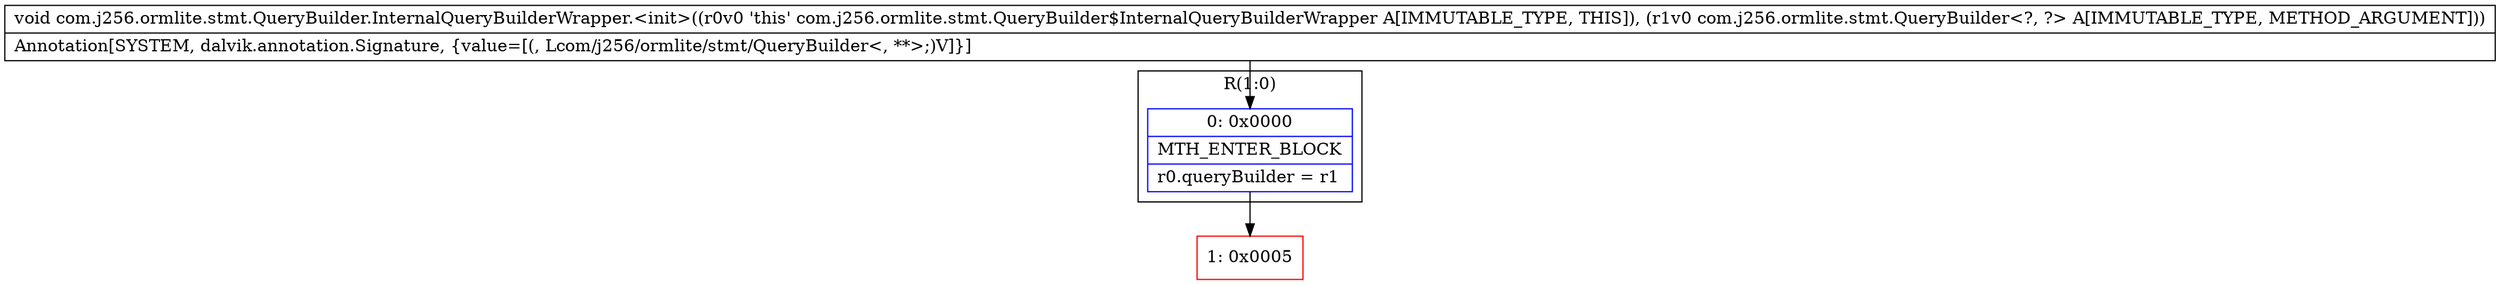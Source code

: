 digraph "CFG forcom.j256.ormlite.stmt.QueryBuilder.InternalQueryBuilderWrapper.\<init\>(Lcom\/j256\/ormlite\/stmt\/QueryBuilder;)V" {
subgraph cluster_Region_410704078 {
label = "R(1:0)";
node [shape=record,color=blue];
Node_0 [shape=record,label="{0\:\ 0x0000|MTH_ENTER_BLOCK\l|r0.queryBuilder = r1\l}"];
}
Node_1 [shape=record,color=red,label="{1\:\ 0x0005}"];
MethodNode[shape=record,label="{void com.j256.ormlite.stmt.QueryBuilder.InternalQueryBuilderWrapper.\<init\>((r0v0 'this' com.j256.ormlite.stmt.QueryBuilder$InternalQueryBuilderWrapper A[IMMUTABLE_TYPE, THIS]), (r1v0 com.j256.ormlite.stmt.QueryBuilder\<?, ?\> A[IMMUTABLE_TYPE, METHOD_ARGUMENT]))  | Annotation[SYSTEM, dalvik.annotation.Signature, \{value=[(, Lcom\/j256\/ormlite\/stmt\/QueryBuilder\<, **\>;)V]\}]\l}"];
MethodNode -> Node_0;
Node_0 -> Node_1;
}

